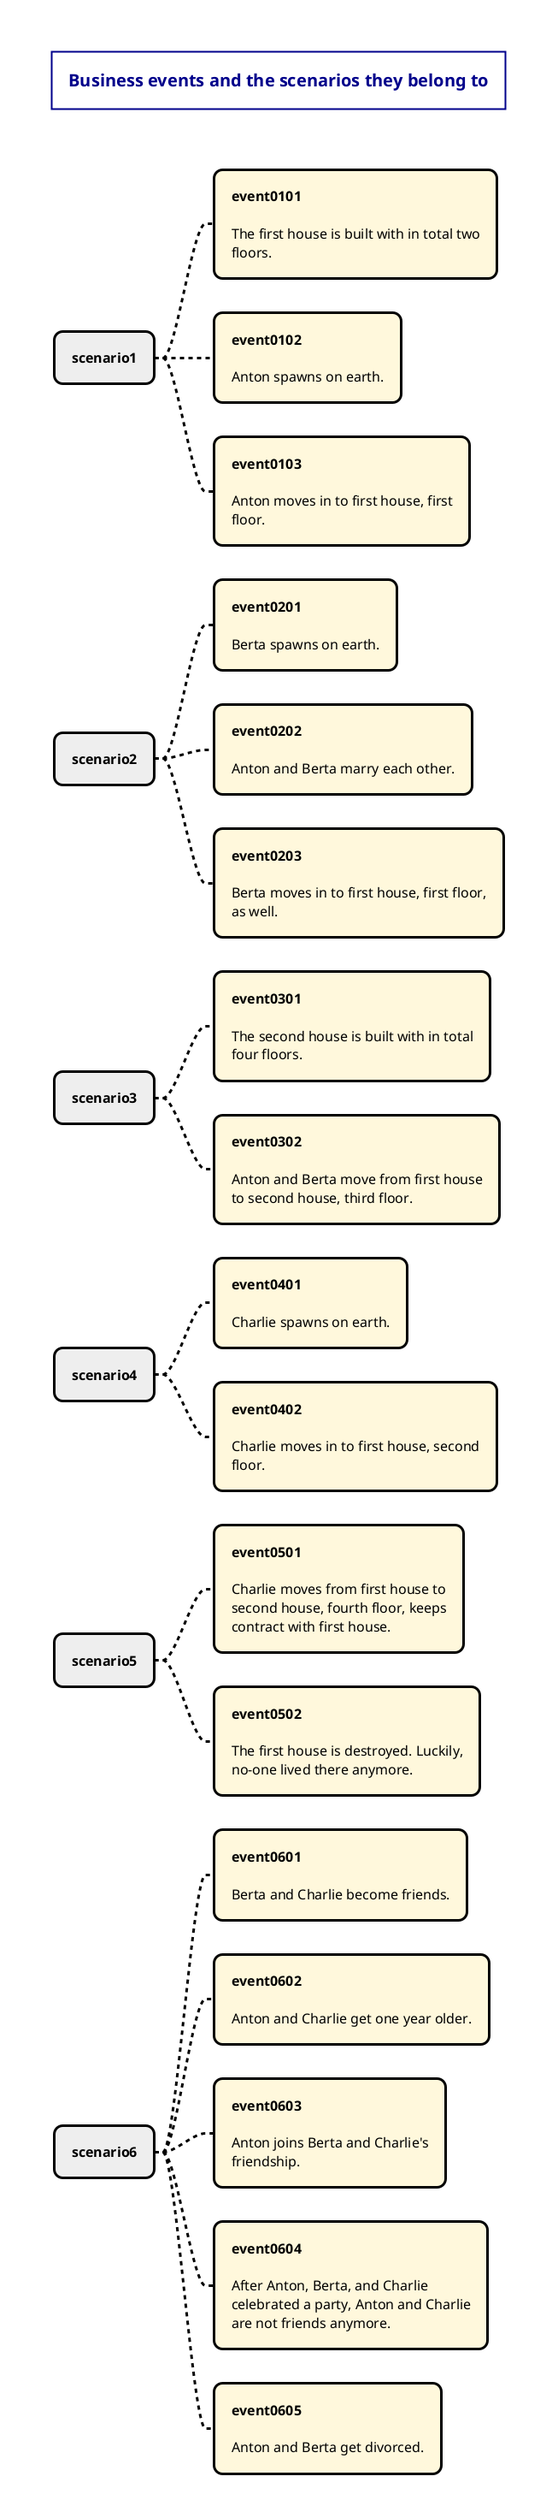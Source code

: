 @startmindmap businessevents

<style>
    Shadowing false
    RootNode {
        BackgroundColor #EEEEEE
        FontSize 16
        FontStyle bold
        Padding 20
        Margin 20
        HorizontalAlignment left
        RoundCorner 20
        MaximumWidth 200
        LineColor black
        LineThickness 3
    }
    LeafNode {
        BackgroundColor cornsilk
        FontSize 16
        FontStyle normal
        Padding 20
        Margin 20
        HorizontalAlignment left
        LineColor black
        LineThickness 3
        RoundCorner 20
        MaximumWidth 300
    }
    Arrow {
        LineStyle 5
        LineThickness 3
        LineColor black
    }
    Title {
        BackgroundColor white
        FontColor darkblue
        FontSize 20
        FontStyle bold
        HorizontalAlignment center
        LineColor darkblue
        LineThickness 2
        Margin 50
        Padding 20
    }
</style>


title Business events and the scenarios they belong to

* scenario1
** <b>event0101</b>\n\nThe first house is built with in total two floors.
** <b>event0102</b>\n\nAnton spawns on earth.
** <b>event0103</b>\n\nAnton moves in to first house, first floor.
* scenario2
** <b>event0201</b>\n\nBerta spawns on earth.
** <b>event0202</b>\n\nAnton and Berta marry each other.
** <b>event0203</b>\n\nBerta moves in to first house, first floor, as well.
* scenario3
** <b>event0301</b>\n\nThe second house is built with in total four floors.
** <b>event0302</b>\n\nAnton and Berta move from first house to second house, third floor.
* scenario4
** <b>event0401</b>\n\nCharlie spawns on earth.
** <b>event0402</b>\n\nCharlie moves in to first house, second floor.
* scenario5
** <b>event0501</b>\n\nCharlie moves from first house to second house, fourth floor, keeps contract with first house.
** <b>event0502</b>\n\nThe first house is destroyed. Luckily, no-one lived there anymore.
* scenario6
** <b>event0601</b>\n\nBerta and Charlie become friends.
** <b>event0602</b>\n\nAnton and Charlie get one year older.
** <b>event0603</b>\n\nAnton joins Berta and Charlie's friendship.
** <b>event0604</b>\n\nAfter Anton, Berta, and Charlie celebrated a party, Anton and Charlie are not friends anymore.
** <b>event0605</b>\n\nAnton and Berta get divorced.

@endmindmap
